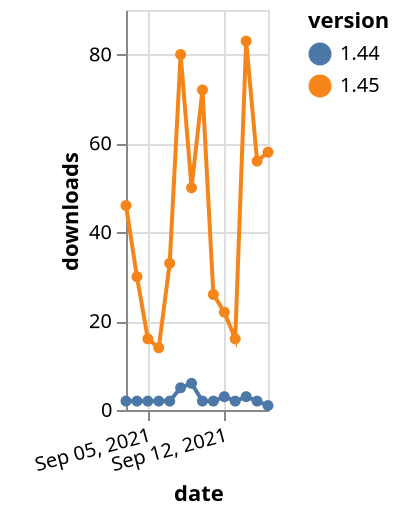 {"$schema": "https://vega.github.io/schema/vega-lite/v5.json", "description": "A simple bar chart with embedded data.", "data": {"values": [{"date": "2021-09-03", "total": 58478, "delta": 46, "version": "1.45"}, {"date": "2021-09-04", "total": 58508, "delta": 30, "version": "1.45"}, {"date": "2021-09-05", "total": 58524, "delta": 16, "version": "1.45"}, {"date": "2021-09-06", "total": 58538, "delta": 14, "version": "1.45"}, {"date": "2021-09-07", "total": 58571, "delta": 33, "version": "1.45"}, {"date": "2021-09-08", "total": 58651, "delta": 80, "version": "1.45"}, {"date": "2021-09-09", "total": 58701, "delta": 50, "version": "1.45"}, {"date": "2021-09-10", "total": 58773, "delta": 72, "version": "1.45"}, {"date": "2021-09-11", "total": 58799, "delta": 26, "version": "1.45"}, {"date": "2021-09-12", "total": 58821, "delta": 22, "version": "1.45"}, {"date": "2021-09-13", "total": 58837, "delta": 16, "version": "1.45"}, {"date": "2021-09-14", "total": 58920, "delta": 83, "version": "1.45"}, {"date": "2021-09-15", "total": 58976, "delta": 56, "version": "1.45"}, {"date": "2021-09-16", "total": 59034, "delta": 58, "version": "1.45"}, {"date": "2021-09-03", "total": 12356, "delta": 2, "version": "1.44"}, {"date": "2021-09-04", "total": 12358, "delta": 2, "version": "1.44"}, {"date": "2021-09-05", "total": 12360, "delta": 2, "version": "1.44"}, {"date": "2021-09-06", "total": 12362, "delta": 2, "version": "1.44"}, {"date": "2021-09-07", "total": 12364, "delta": 2, "version": "1.44"}, {"date": "2021-09-08", "total": 12369, "delta": 5, "version": "1.44"}, {"date": "2021-09-09", "total": 12375, "delta": 6, "version": "1.44"}, {"date": "2021-09-10", "total": 12377, "delta": 2, "version": "1.44"}, {"date": "2021-09-11", "total": 12379, "delta": 2, "version": "1.44"}, {"date": "2021-09-12", "total": 12382, "delta": 3, "version": "1.44"}, {"date": "2021-09-13", "total": 12384, "delta": 2, "version": "1.44"}, {"date": "2021-09-14", "total": 12387, "delta": 3, "version": "1.44"}, {"date": "2021-09-15", "total": 12389, "delta": 2, "version": "1.44"}, {"date": "2021-09-16", "total": 12390, "delta": 1, "version": "1.44"}]}, "width": "container", "mark": {"type": "line", "point": {"filled": true}}, "encoding": {"x": {"field": "date", "type": "temporal", "timeUnit": "yearmonthdate", "title": "date", "axis": {"labelAngle": -15}}, "y": {"field": "delta", "type": "quantitative", "title": "downloads"}, "color": {"field": "version", "type": "nominal"}, "tooltip": {"field": "delta"}}}